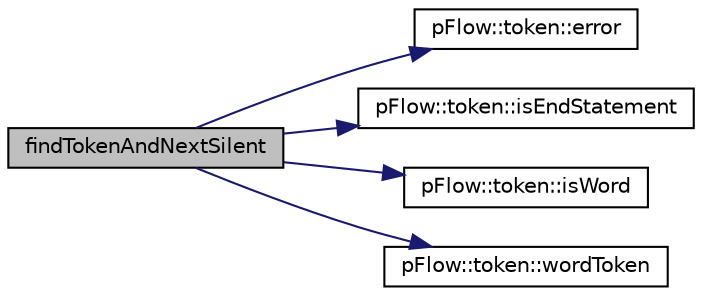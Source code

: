 digraph "findTokenAndNextSilent"
{
 // LATEX_PDF_SIZE
  edge [fontname="Helvetica",fontsize="10",labelfontname="Helvetica",labelfontsize="10"];
  node [fontname="Helvetica",fontsize="10",shape=record];
  rankdir="LR";
  Node1 [label="findTokenAndNextSilent",height=0.2,width=0.4,color="black", fillcolor="grey75", style="filled", fontcolor="black",tooltip=" "];
  Node1 -> Node2 [color="midnightblue",fontsize="10",style="solid",fontname="Helvetica"];
  Node2 [label="pFlow::token::error",height=0.2,width=0.4,color="black", fillcolor="white", style="filled",URL="$classpFlow_1_1token.html#a9db0c25a0b1baac0e7e5cbf5a72d3cdc",tooltip="Token is ERROR."];
  Node1 -> Node3 [color="midnightblue",fontsize="10",style="solid",fontname="Helvetica"];
  Node3 [label="pFlow::token::isEndStatement",height=0.2,width=0.4,color="black", fillcolor="white", style="filled",URL="$classpFlow_1_1token.html#a9b6aebb08609e7ec6efde970dcf0433a",tooltip="Token is end statement."];
  Node1 -> Node4 [color="midnightblue",fontsize="10",style="solid",fontname="Helvetica"];
  Node4 [label="pFlow::token::isWord",height=0.2,width=0.4,color="black", fillcolor="white", style="filled",URL="$classpFlow_1_1token.html#ace6d5ecd2736d19990a7c12e0fe5a745",tooltip="Token is word or DIRECTIVE word."];
  Node1 -> Node5 [color="midnightblue",fontsize="10",style="solid",fontname="Helvetica"];
  Node5 [label="pFlow::token::wordToken",height=0.2,width=0.4,color="black", fillcolor="white", style="filled",URL="$classpFlow_1_1token.html#a8658f0b0a04ffdb6e74c5af4ca27edf1",tooltip="Return const reference to the word contents."];
}
